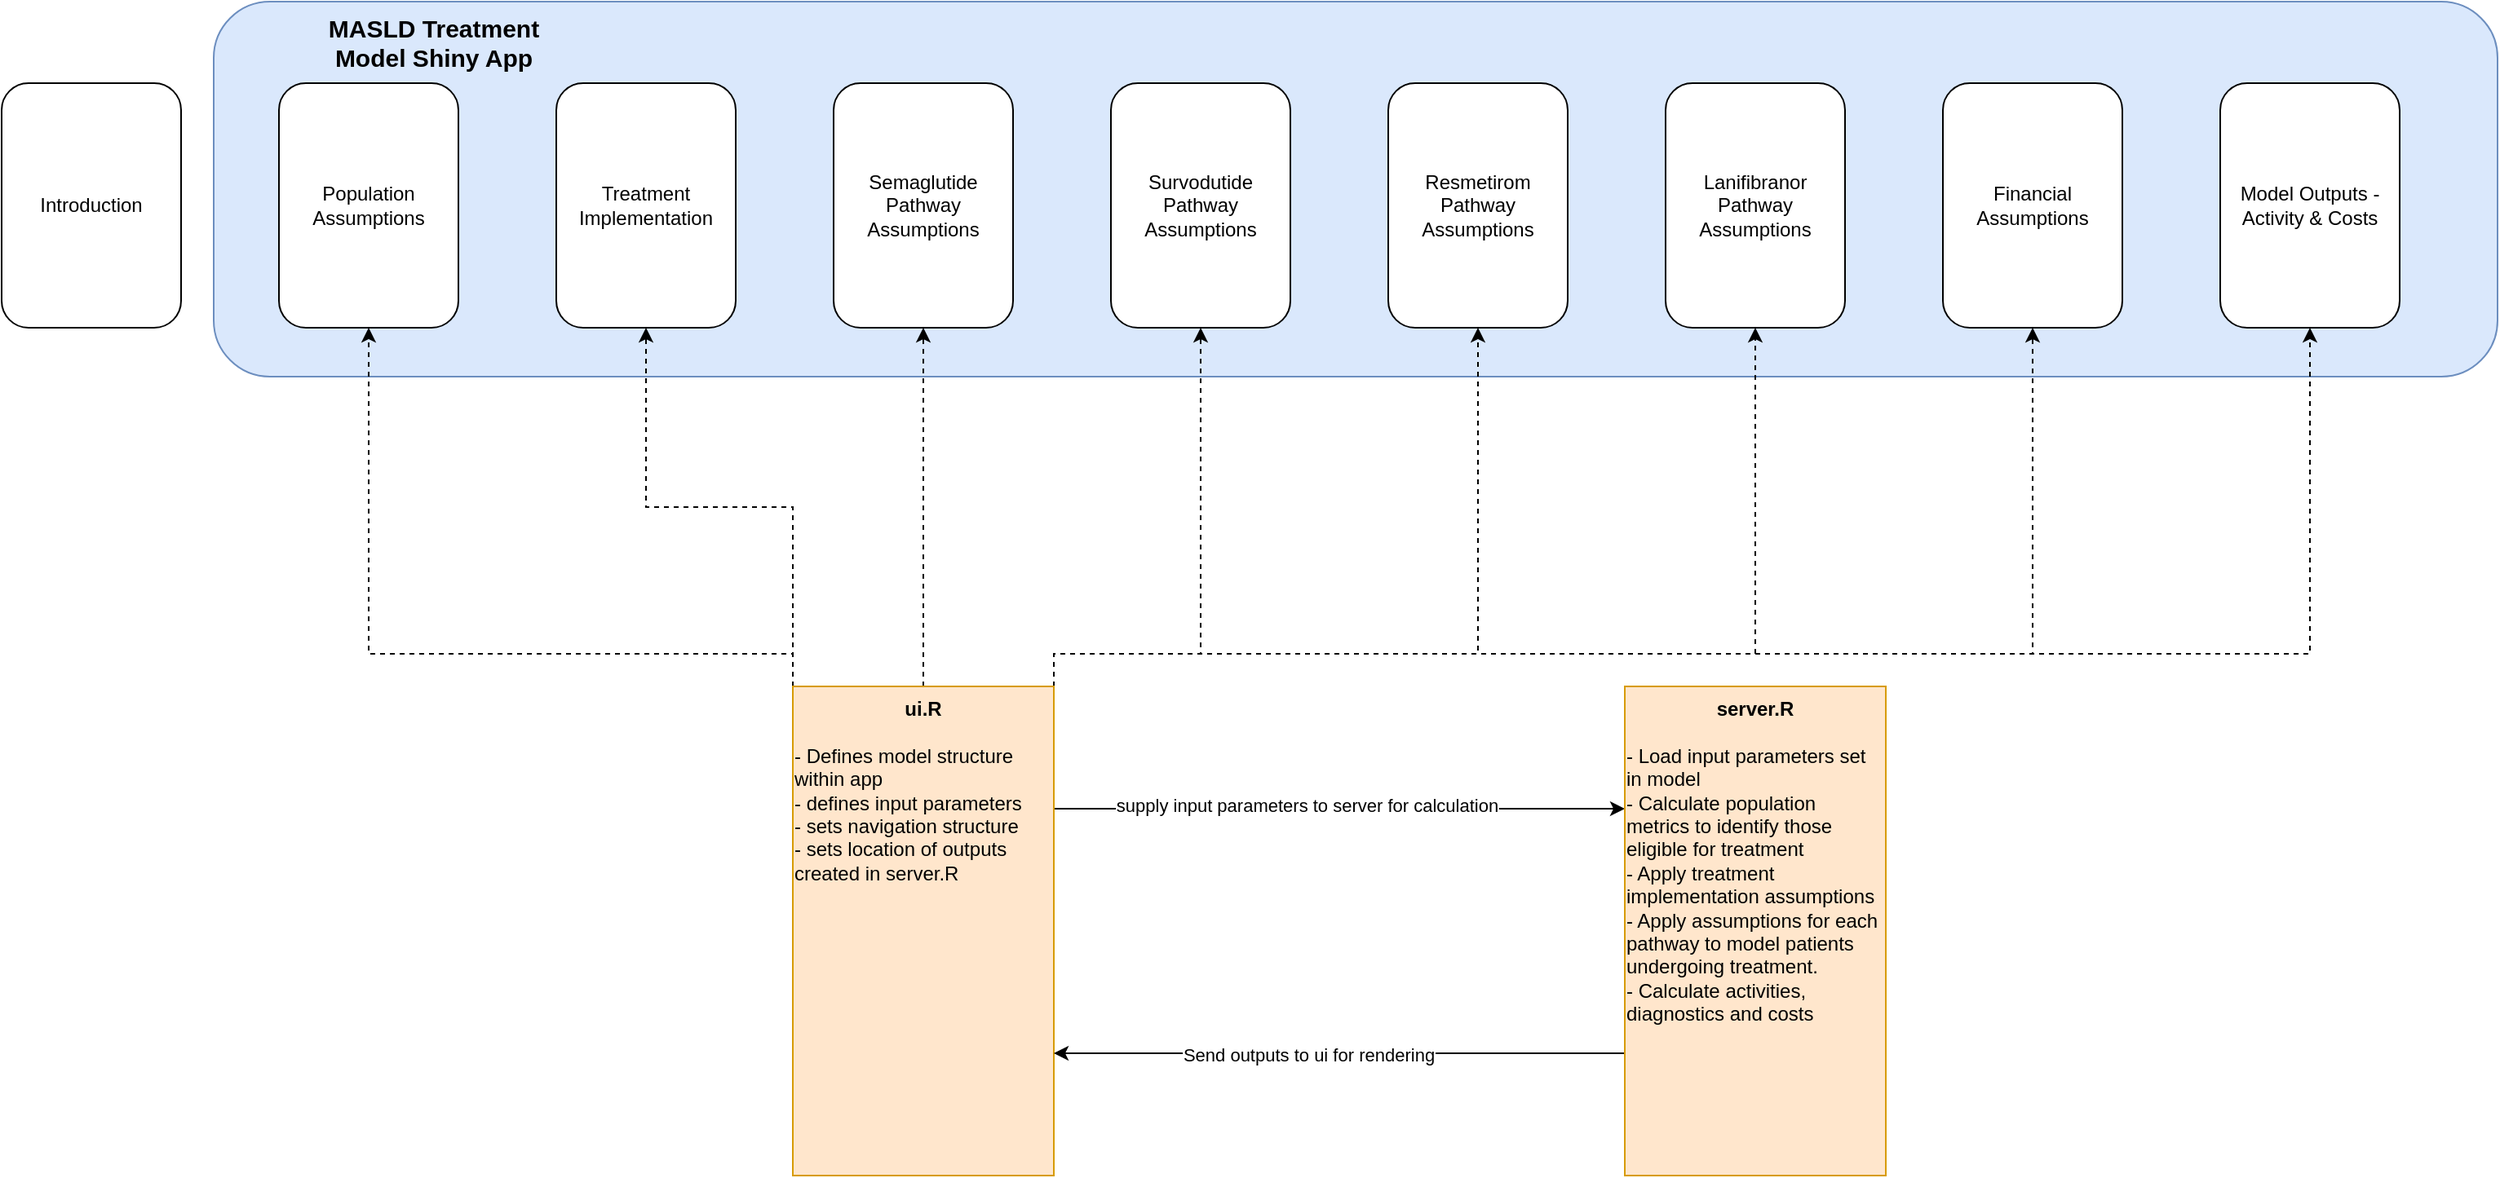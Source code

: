 <mxfile version="26.0.11">
  <diagram name="Page-1" id="AfZEm4oeW3DWW0ptVHE7">
    <mxGraphModel dx="1434" dy="746" grid="1" gridSize="10" guides="1" tooltips="1" connect="1" arrows="1" fold="1" page="1" pageScale="1" pageWidth="1654" pageHeight="1169" math="0" shadow="0">
      <root>
        <mxCell id="0" />
        <mxCell id="1" parent="0" />
        <mxCell id="4JUsV28jwXVFUSFBbsHR-19" value="" style="rounded=1;whiteSpace=wrap;html=1;fillColor=#dae8fc;strokeColor=#6c8ebf;" vertex="1" parent="1">
          <mxGeometry x="250" y="30" width="1400" height="230" as="geometry" />
        </mxCell>
        <mxCell id="4JUsV28jwXVFUSFBbsHR-14" style="edgeStyle=orthogonalEdgeStyle;rounded=0;orthogonalLoop=1;jettySize=auto;html=1;entryX=0;entryY=0.25;entryDx=0;entryDy=0;exitX=1;exitY=0.25;exitDx=0;exitDy=0;" edge="1" parent="1" source="4JUsV28jwXVFUSFBbsHR-1" target="4JUsV28jwXVFUSFBbsHR-12">
          <mxGeometry relative="1" as="geometry">
            <mxPoint x="765" y="450" as="sourcePoint" />
            <mxPoint x="1115" y="450" as="targetPoint" />
          </mxGeometry>
        </mxCell>
        <mxCell id="4JUsV28jwXVFUSFBbsHR-18" value="supply input parameters to server for calculation" style="edgeLabel;html=1;align=center;verticalAlign=middle;resizable=0;points=[];" vertex="1" connectable="0" parent="4JUsV28jwXVFUSFBbsHR-14">
          <mxGeometry x="-0.263" y="2" relative="1" as="geometry">
            <mxPoint x="26" as="offset" />
          </mxGeometry>
        </mxCell>
        <mxCell id="4JUsV28jwXVFUSFBbsHR-21" style="edgeStyle=orthogonalEdgeStyle;rounded=0;orthogonalLoop=1;jettySize=auto;html=1;entryX=0.5;entryY=1;entryDx=0;entryDy=0;dashed=1;exitX=0;exitY=0;exitDx=0;exitDy=0;" edge="1" parent="1" source="4JUsV28jwXVFUSFBbsHR-1" target="4JUsV28jwXVFUSFBbsHR-4">
          <mxGeometry relative="1" as="geometry">
            <Array as="points">
              <mxPoint x="605" y="430" />
              <mxPoint x="345" y="430" />
            </Array>
          </mxGeometry>
        </mxCell>
        <mxCell id="4JUsV28jwXVFUSFBbsHR-23" style="edgeStyle=orthogonalEdgeStyle;rounded=0;orthogonalLoop=1;jettySize=auto;html=1;entryX=0.5;entryY=1;entryDx=0;entryDy=0;dashed=1;exitX=0;exitY=0;exitDx=0;exitDy=0;" edge="1" parent="1" source="4JUsV28jwXVFUSFBbsHR-1" target="4JUsV28jwXVFUSFBbsHR-5">
          <mxGeometry relative="1" as="geometry" />
        </mxCell>
        <mxCell id="4JUsV28jwXVFUSFBbsHR-24" style="edgeStyle=orthogonalEdgeStyle;rounded=0;orthogonalLoop=1;jettySize=auto;html=1;entryX=0.5;entryY=1;entryDx=0;entryDy=0;dashed=1;" edge="1" parent="1" source="4JUsV28jwXVFUSFBbsHR-1" target="4JUsV28jwXVFUSFBbsHR-6">
          <mxGeometry relative="1" as="geometry" />
        </mxCell>
        <mxCell id="4JUsV28jwXVFUSFBbsHR-25" style="edgeStyle=orthogonalEdgeStyle;rounded=0;orthogonalLoop=1;jettySize=auto;html=1;entryX=0.5;entryY=1;entryDx=0;entryDy=0;exitX=1;exitY=0;exitDx=0;exitDy=0;dashed=1;" edge="1" parent="1" source="4JUsV28jwXVFUSFBbsHR-1" target="4JUsV28jwXVFUSFBbsHR-7">
          <mxGeometry relative="1" as="geometry">
            <Array as="points">
              <mxPoint x="765" y="430" />
              <mxPoint x="855" y="430" />
            </Array>
          </mxGeometry>
        </mxCell>
        <mxCell id="4JUsV28jwXVFUSFBbsHR-26" style="edgeStyle=orthogonalEdgeStyle;rounded=0;orthogonalLoop=1;jettySize=auto;html=1;entryX=0.5;entryY=1;entryDx=0;entryDy=0;exitX=1;exitY=0;exitDx=0;exitDy=0;dashed=1;" edge="1" parent="1" source="4JUsV28jwXVFUSFBbsHR-1" target="4JUsV28jwXVFUSFBbsHR-8">
          <mxGeometry relative="1" as="geometry">
            <Array as="points">
              <mxPoint x="765" y="430" />
              <mxPoint x="1025" y="430" />
            </Array>
          </mxGeometry>
        </mxCell>
        <mxCell id="4JUsV28jwXVFUSFBbsHR-27" style="edgeStyle=orthogonalEdgeStyle;rounded=0;orthogonalLoop=1;jettySize=auto;html=1;entryX=0.5;entryY=1;entryDx=0;entryDy=0;exitX=1;exitY=0;exitDx=0;exitDy=0;dashed=1;" edge="1" parent="1" source="4JUsV28jwXVFUSFBbsHR-1" target="4JUsV28jwXVFUSFBbsHR-9">
          <mxGeometry relative="1" as="geometry">
            <Array as="points">
              <mxPoint x="765" y="430" />
              <mxPoint x="1195" y="430" />
            </Array>
          </mxGeometry>
        </mxCell>
        <mxCell id="4JUsV28jwXVFUSFBbsHR-28" style="edgeStyle=orthogonalEdgeStyle;rounded=0;orthogonalLoop=1;jettySize=auto;html=1;entryX=0.5;entryY=1;entryDx=0;entryDy=0;exitX=1;exitY=0;exitDx=0;exitDy=0;dashed=1;" edge="1" parent="1" source="4JUsV28jwXVFUSFBbsHR-1" target="4JUsV28jwXVFUSFBbsHR-10">
          <mxGeometry relative="1" as="geometry">
            <Array as="points">
              <mxPoint x="765" y="430" />
              <mxPoint x="1365" y="430" />
            </Array>
          </mxGeometry>
        </mxCell>
        <mxCell id="4JUsV28jwXVFUSFBbsHR-29" style="edgeStyle=orthogonalEdgeStyle;rounded=0;orthogonalLoop=1;jettySize=auto;html=1;entryX=0.5;entryY=1;entryDx=0;entryDy=0;exitX=1;exitY=0;exitDx=0;exitDy=0;dashed=1;" edge="1" parent="1" source="4JUsV28jwXVFUSFBbsHR-1" target="4JUsV28jwXVFUSFBbsHR-11">
          <mxGeometry relative="1" as="geometry">
            <Array as="points">
              <mxPoint x="765" y="430" />
              <mxPoint x="1535" y="430" />
            </Array>
          </mxGeometry>
        </mxCell>
        <mxCell id="4JUsV28jwXVFUSFBbsHR-1" value="&lt;b&gt;ui.R&lt;/b&gt;&lt;div&gt;&lt;br&gt;&lt;/div&gt;&lt;div style=&quot;text-align: left;&quot;&gt;- Defines model structure within app&lt;/div&gt;&lt;div style=&quot;text-align: left;&quot;&gt;- defines input parameters&lt;/div&gt;&lt;div style=&quot;text-align: left;&quot;&gt;- sets navigation structure&lt;/div&gt;&lt;div style=&quot;text-align: left;&quot;&gt;- sets location of outputs created in server.R&lt;/div&gt;" style="rounded=0;whiteSpace=wrap;html=1;verticalAlign=top;fillColor=#ffe6cc;strokeColor=#d79b00;" vertex="1" parent="1">
          <mxGeometry x="605" y="450" width="160" height="300" as="geometry" />
        </mxCell>
        <mxCell id="4JUsV28jwXVFUSFBbsHR-3" value="Introduction" style="rounded=1;whiteSpace=wrap;html=1;" vertex="1" parent="1">
          <mxGeometry x="120" y="80" width="110" height="150" as="geometry" />
        </mxCell>
        <mxCell id="4JUsV28jwXVFUSFBbsHR-4" value="Population Assumptions" style="rounded=1;whiteSpace=wrap;html=1;" vertex="1" parent="1">
          <mxGeometry x="290" y="80" width="110" height="150" as="geometry" />
        </mxCell>
        <mxCell id="4JUsV28jwXVFUSFBbsHR-5" value="Treatment Implementation" style="rounded=1;whiteSpace=wrap;html=1;" vertex="1" parent="1">
          <mxGeometry x="460" y="80" width="110" height="150" as="geometry" />
        </mxCell>
        <mxCell id="4JUsV28jwXVFUSFBbsHR-6" value="Semaglutide Pathway Assumptions" style="rounded=1;whiteSpace=wrap;html=1;" vertex="1" parent="1">
          <mxGeometry x="630" y="80" width="110" height="150" as="geometry" />
        </mxCell>
        <mxCell id="4JUsV28jwXVFUSFBbsHR-7" value="Survodutide Pathway Assumptions" style="rounded=1;whiteSpace=wrap;html=1;" vertex="1" parent="1">
          <mxGeometry x="800" y="80" width="110" height="150" as="geometry" />
        </mxCell>
        <mxCell id="4JUsV28jwXVFUSFBbsHR-8" value="Resmetirom Pathway Assumptions" style="rounded=1;whiteSpace=wrap;html=1;" vertex="1" parent="1">
          <mxGeometry x="970" y="80" width="110" height="150" as="geometry" />
        </mxCell>
        <mxCell id="4JUsV28jwXVFUSFBbsHR-9" value="Lanifibranor Pathway Assumptions" style="rounded=1;whiteSpace=wrap;html=1;" vertex="1" parent="1">
          <mxGeometry x="1140" y="80" width="110" height="150" as="geometry" />
        </mxCell>
        <mxCell id="4JUsV28jwXVFUSFBbsHR-10" value="Financial Assumptions" style="rounded=1;whiteSpace=wrap;html=1;" vertex="1" parent="1">
          <mxGeometry x="1310" y="80" width="110" height="150" as="geometry" />
        </mxCell>
        <mxCell id="4JUsV28jwXVFUSFBbsHR-11" value="Model Outputs - Activity &amp;amp; Costs" style="rounded=1;whiteSpace=wrap;html=1;" vertex="1" parent="1">
          <mxGeometry x="1480" y="80" width="110" height="150" as="geometry" />
        </mxCell>
        <mxCell id="4JUsV28jwXVFUSFBbsHR-16" style="edgeStyle=orthogonalEdgeStyle;rounded=0;orthogonalLoop=1;jettySize=auto;html=1;entryX=1;entryY=0.75;entryDx=0;entryDy=0;exitX=0;exitY=0.75;exitDx=0;exitDy=0;" edge="1" parent="1" source="4JUsV28jwXVFUSFBbsHR-12" target="4JUsV28jwXVFUSFBbsHR-1">
          <mxGeometry relative="1" as="geometry" />
        </mxCell>
        <mxCell id="4JUsV28jwXVFUSFBbsHR-17" value="Send outputs to ui for rendering" style="edgeLabel;html=1;align=center;verticalAlign=middle;resizable=0;points=[];" vertex="1" connectable="0" parent="4JUsV28jwXVFUSFBbsHR-16">
          <mxGeometry x="0.109" y="1" relative="1" as="geometry">
            <mxPoint as="offset" />
          </mxGeometry>
        </mxCell>
        <mxCell id="4JUsV28jwXVFUSFBbsHR-12" value="&lt;b&gt;server.R&lt;/b&gt;&lt;div&gt;&lt;br&gt;&lt;/div&gt;&lt;div style=&quot;text-align: left;&quot;&gt;- Load input parameters set in model&lt;/div&gt;&lt;div style=&quot;text-align: left;&quot;&gt;- Calculate population metrics to identify those eligible for treatment&lt;/div&gt;&lt;div style=&quot;text-align: left;&quot;&gt;- Apply treatment implementation assumptions&lt;/div&gt;&lt;div style=&quot;text-align: left;&quot;&gt;- Apply assumptions for each pathway to model patients undergoing treatment.&lt;/div&gt;&lt;div style=&quot;text-align: left;&quot;&gt;- Calculate activities, diagnostics and costs&lt;/div&gt;" style="rounded=0;whiteSpace=wrap;html=1;verticalAlign=top;fillColor=#ffe6cc;strokeColor=#d79b00;" vertex="1" parent="1">
          <mxGeometry x="1115" y="450" width="160" height="300" as="geometry" />
        </mxCell>
        <mxCell id="4JUsV28jwXVFUSFBbsHR-20" value="MASLD Treatment Model Shiny App" style="text;html=1;align=center;verticalAlign=middle;whiteSpace=wrap;rounded=0;fontStyle=1;fontSize=15;" vertex="1" parent="1">
          <mxGeometry x="300" y="40" width="170" height="30" as="geometry" />
        </mxCell>
      </root>
    </mxGraphModel>
  </diagram>
</mxfile>
